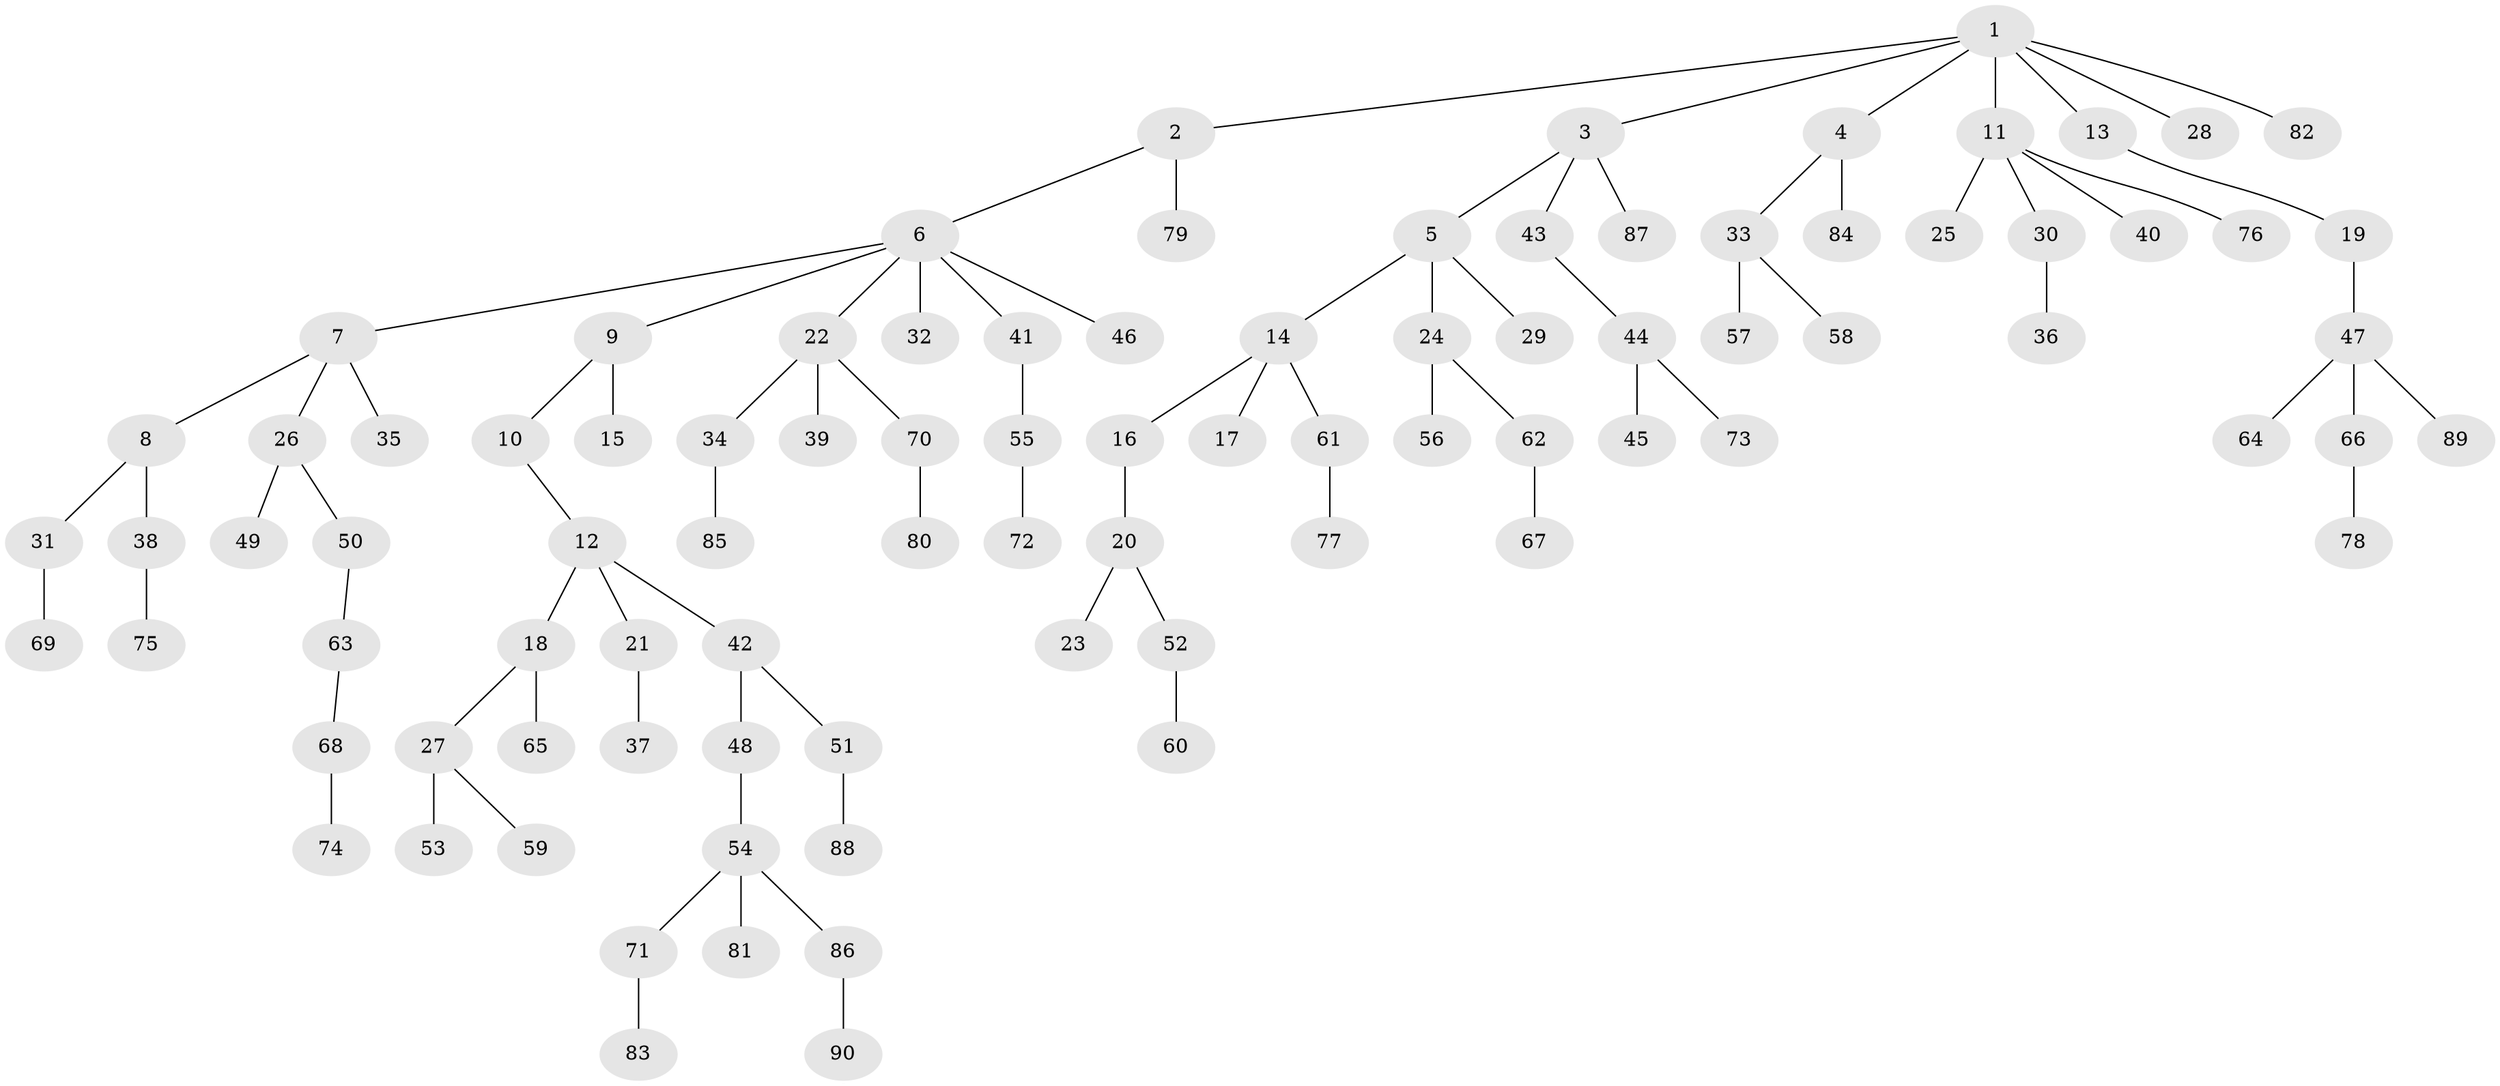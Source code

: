 // Generated by graph-tools (version 1.1) at 2025/36/03/09/25 02:36:54]
// undirected, 90 vertices, 89 edges
graph export_dot {
graph [start="1"]
  node [color=gray90,style=filled];
  1;
  2;
  3;
  4;
  5;
  6;
  7;
  8;
  9;
  10;
  11;
  12;
  13;
  14;
  15;
  16;
  17;
  18;
  19;
  20;
  21;
  22;
  23;
  24;
  25;
  26;
  27;
  28;
  29;
  30;
  31;
  32;
  33;
  34;
  35;
  36;
  37;
  38;
  39;
  40;
  41;
  42;
  43;
  44;
  45;
  46;
  47;
  48;
  49;
  50;
  51;
  52;
  53;
  54;
  55;
  56;
  57;
  58;
  59;
  60;
  61;
  62;
  63;
  64;
  65;
  66;
  67;
  68;
  69;
  70;
  71;
  72;
  73;
  74;
  75;
  76;
  77;
  78;
  79;
  80;
  81;
  82;
  83;
  84;
  85;
  86;
  87;
  88;
  89;
  90;
  1 -- 2;
  1 -- 3;
  1 -- 4;
  1 -- 11;
  1 -- 13;
  1 -- 28;
  1 -- 82;
  2 -- 6;
  2 -- 79;
  3 -- 5;
  3 -- 43;
  3 -- 87;
  4 -- 33;
  4 -- 84;
  5 -- 14;
  5 -- 24;
  5 -- 29;
  6 -- 7;
  6 -- 9;
  6 -- 22;
  6 -- 32;
  6 -- 41;
  6 -- 46;
  7 -- 8;
  7 -- 26;
  7 -- 35;
  8 -- 31;
  8 -- 38;
  9 -- 10;
  9 -- 15;
  10 -- 12;
  11 -- 25;
  11 -- 30;
  11 -- 40;
  11 -- 76;
  12 -- 18;
  12 -- 21;
  12 -- 42;
  13 -- 19;
  14 -- 16;
  14 -- 17;
  14 -- 61;
  16 -- 20;
  18 -- 27;
  18 -- 65;
  19 -- 47;
  20 -- 23;
  20 -- 52;
  21 -- 37;
  22 -- 34;
  22 -- 39;
  22 -- 70;
  24 -- 56;
  24 -- 62;
  26 -- 49;
  26 -- 50;
  27 -- 53;
  27 -- 59;
  30 -- 36;
  31 -- 69;
  33 -- 57;
  33 -- 58;
  34 -- 85;
  38 -- 75;
  41 -- 55;
  42 -- 48;
  42 -- 51;
  43 -- 44;
  44 -- 45;
  44 -- 73;
  47 -- 64;
  47 -- 66;
  47 -- 89;
  48 -- 54;
  50 -- 63;
  51 -- 88;
  52 -- 60;
  54 -- 71;
  54 -- 81;
  54 -- 86;
  55 -- 72;
  61 -- 77;
  62 -- 67;
  63 -- 68;
  66 -- 78;
  68 -- 74;
  70 -- 80;
  71 -- 83;
  86 -- 90;
}
